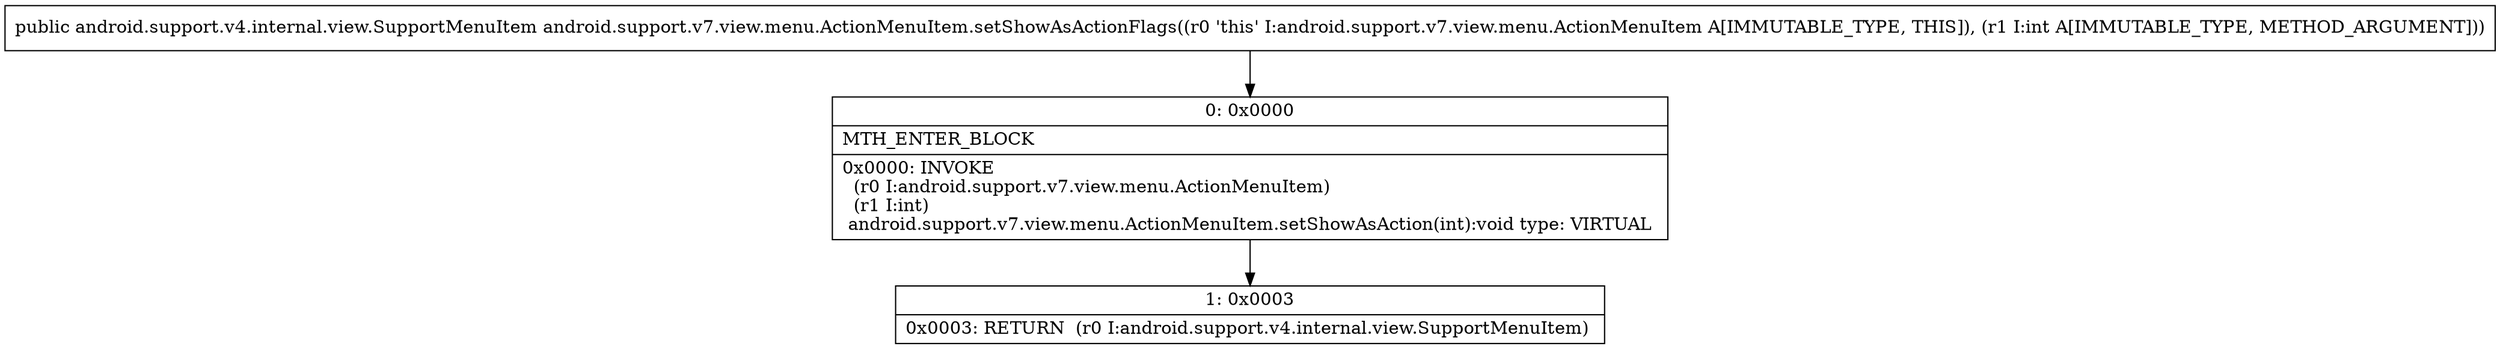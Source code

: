 digraph "CFG forandroid.support.v7.view.menu.ActionMenuItem.setShowAsActionFlags(I)Landroid\/support\/v4\/internal\/view\/SupportMenuItem;" {
Node_0 [shape=record,label="{0\:\ 0x0000|MTH_ENTER_BLOCK\l|0x0000: INVOKE  \l  (r0 I:android.support.v7.view.menu.ActionMenuItem)\l  (r1 I:int)\l android.support.v7.view.menu.ActionMenuItem.setShowAsAction(int):void type: VIRTUAL \l}"];
Node_1 [shape=record,label="{1\:\ 0x0003|0x0003: RETURN  (r0 I:android.support.v4.internal.view.SupportMenuItem) \l}"];
MethodNode[shape=record,label="{public android.support.v4.internal.view.SupportMenuItem android.support.v7.view.menu.ActionMenuItem.setShowAsActionFlags((r0 'this' I:android.support.v7.view.menu.ActionMenuItem A[IMMUTABLE_TYPE, THIS]), (r1 I:int A[IMMUTABLE_TYPE, METHOD_ARGUMENT])) }"];
MethodNode -> Node_0;
Node_0 -> Node_1;
}

